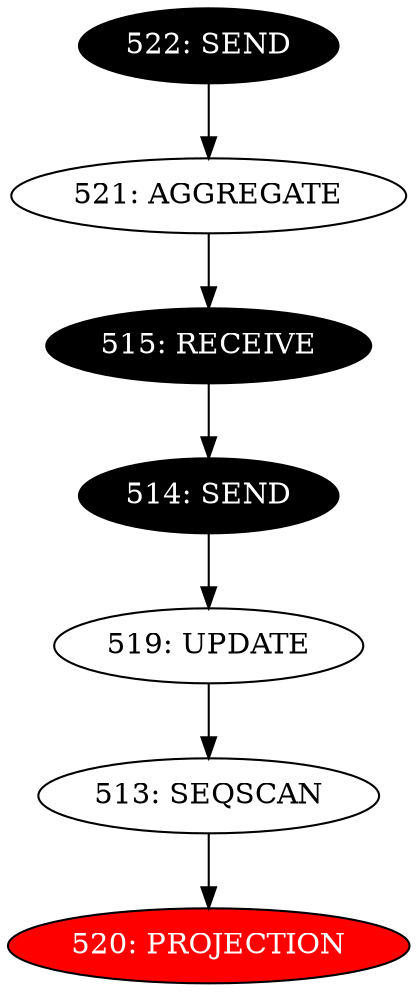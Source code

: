 digraph name {
513 [label="513: SEQSCAN" ];
513 -> 520;
520 [label="520: PROJECTION" fontcolor="white" style="filled" fillcolor="red"];
519 [label="519: UPDATE" ];
519 -> 513;
514 [label="514: SEND" fontcolor="white" style="filled" fillcolor="black"];
514 -> 519;
515 [label="515: RECEIVE" fontcolor="white" style="filled" fillcolor="black"];
515 -> 514;
521 [label="521: AGGREGATE" ];
521 -> 515;
522 [label="522: SEND" fontcolor="white" style="filled" fillcolor="black"];
522 -> 521;

}

